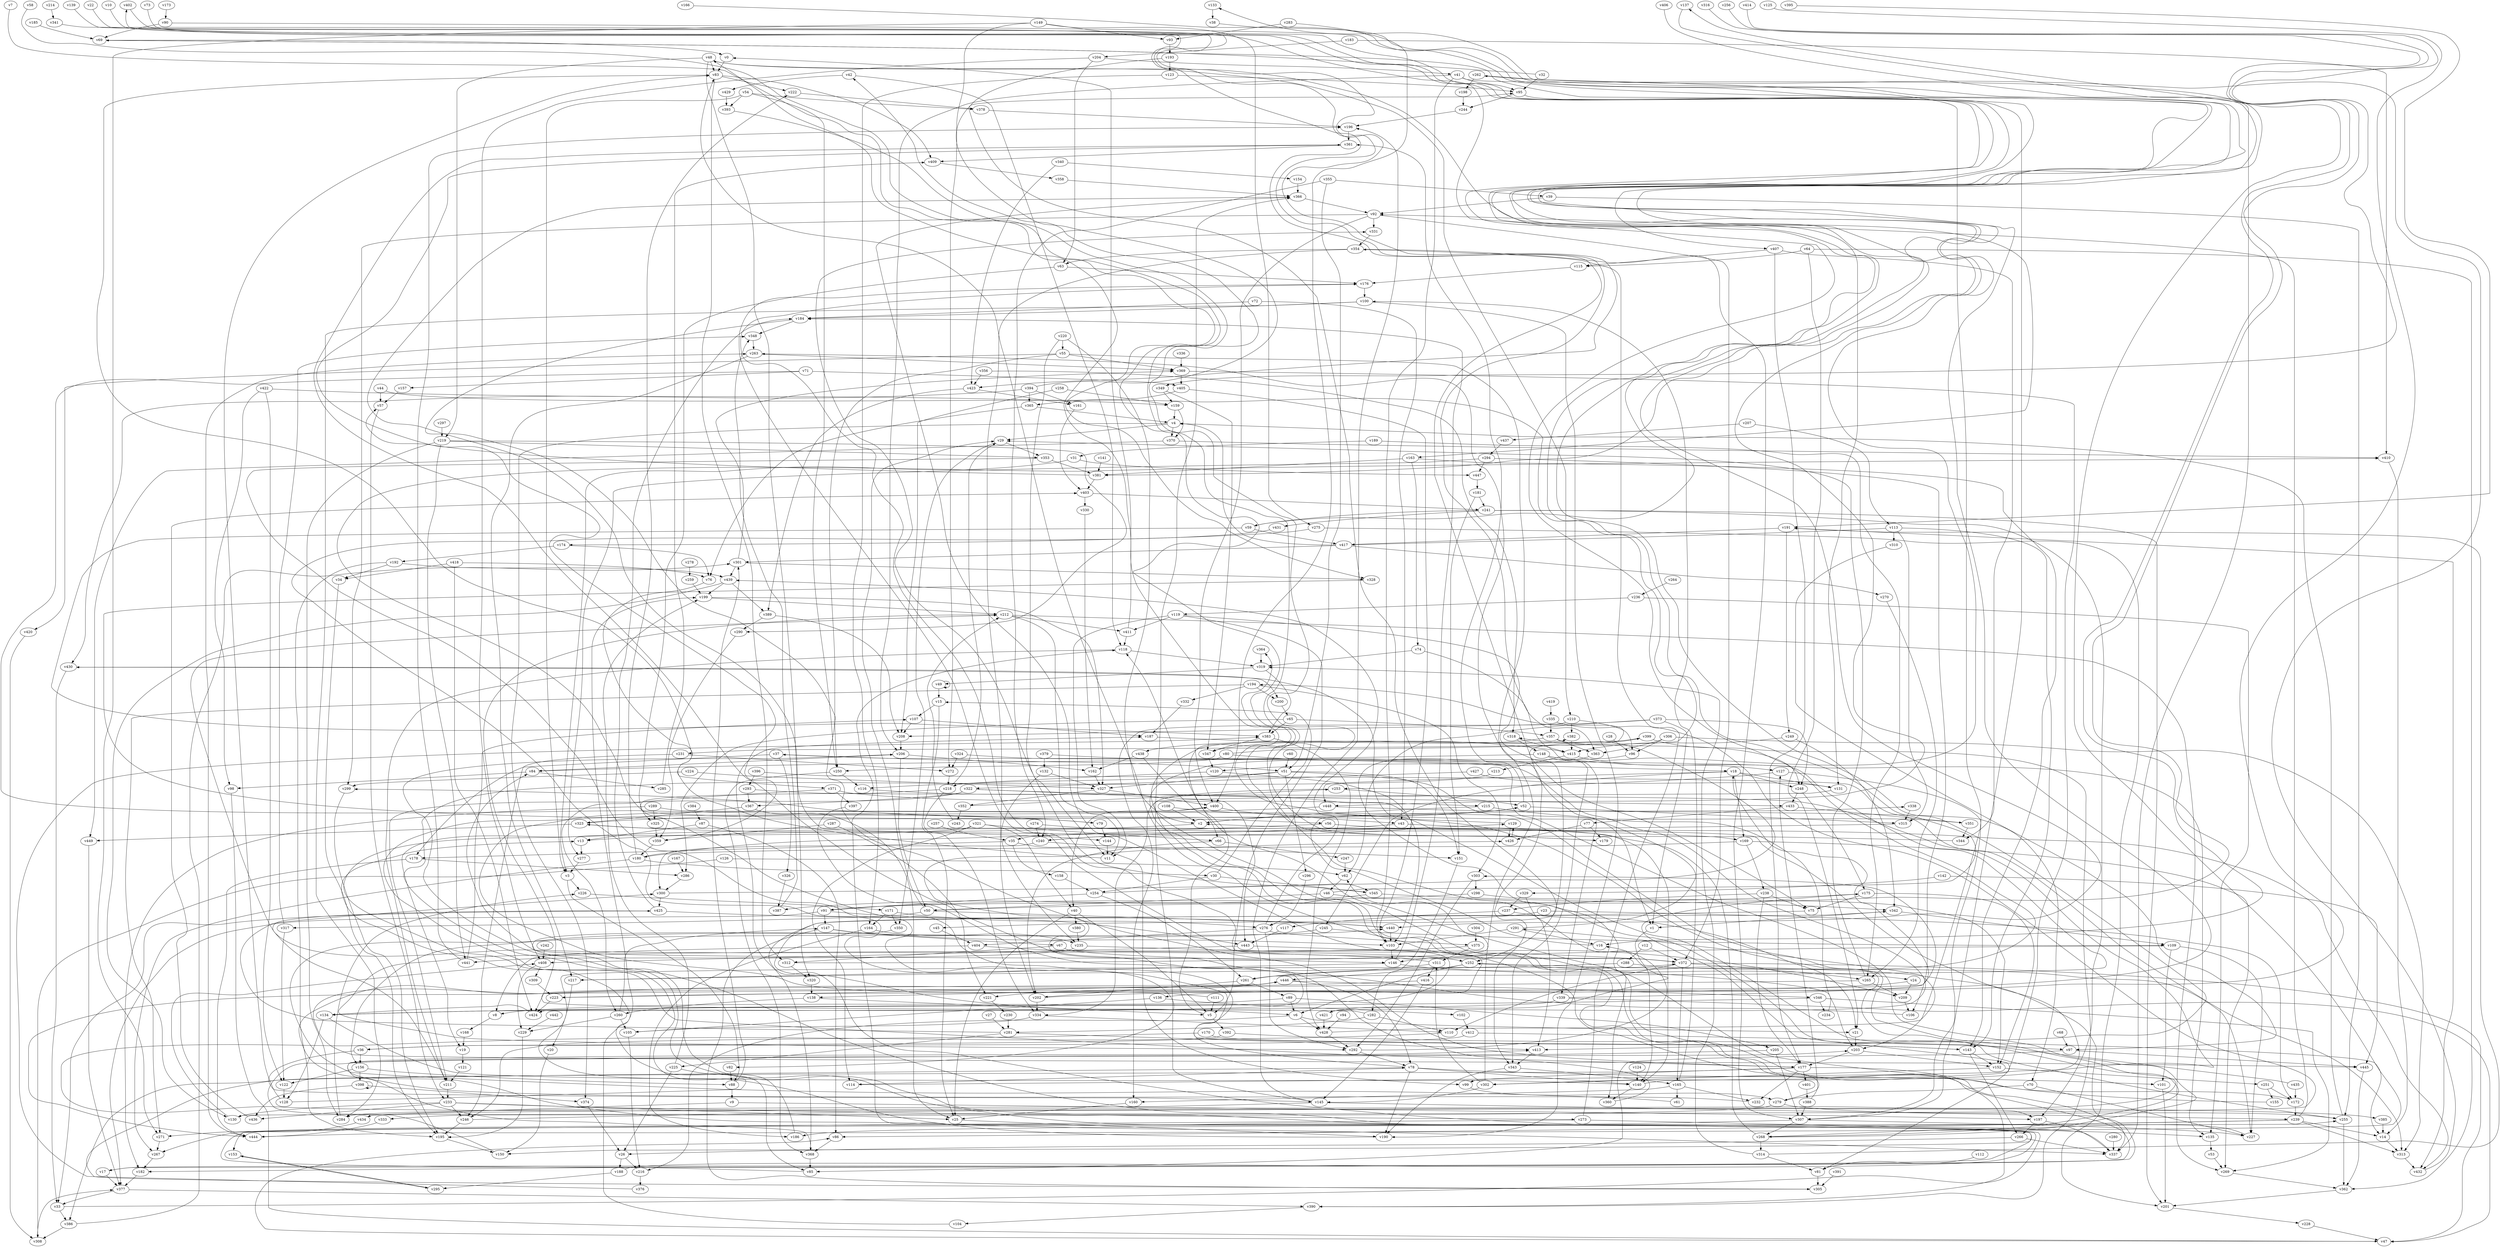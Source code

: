 // Benchmark game 672 - 450 vertices
// time_bound: 66
// targets: v172
digraph G {
    v0 [name="v0", player=1];
    v1 [name="v1", player=0];
    v2 [name="v2", player=0];
    v3 [name="v3", player=0];
    v4 [name="v4", player=1];
    v5 [name="v5", player=0];
    v6 [name="v6", player=0];
    v7 [name="v7", player=0];
    v8 [name="v8", player=1];
    v9 [name="v9", player=1];
    v10 [name="v10", player=0];
    v11 [name="v11", player=0];
    v12 [name="v12", player=0];
    v13 [name="v13", player=0];
    v14 [name="v14", player=0];
    v15 [name="v15", player=0];
    v16 [name="v16", player=1];
    v17 [name="v17", player=0];
    v18 [name="v18", player=0];
    v19 [name="v19", player=1];
    v20 [name="v20", player=1];
    v21 [name="v21", player=0];
    v22 [name="v22", player=1];
    v23 [name="v23", player=0];
    v24 [name="v24", player=0];
    v25 [name="v25", player=0];
    v26 [name="v26", player=1];
    v27 [name="v27", player=1];
    v28 [name="v28", player=0];
    v29 [name="v29", player=1];
    v30 [name="v30", player=0];
    v31 [name="v31", player=0];
    v32 [name="v32", player=0];
    v33 [name="v33", player=0];
    v34 [name="v34", player=0];
    v35 [name="v35", player=0];
    v36 [name="v36", player=1];
    v37 [name="v37", player=1];
    v38 [name="v38", player=1];
    v39 [name="v39", player=0];
    v40 [name="v40", player=0];
    v41 [name="v41", player=1];
    v42 [name="v42", player=0];
    v43 [name="v43", player=0];
    v44 [name="v44", player=0];
    v45 [name="v45", player=1];
    v46 [name="v46", player=0];
    v47 [name="v47", player=1];
    v48 [name="v48", player=1];
    v49 [name="v49", player=1];
    v50 [name="v50", player=0];
    v51 [name="v51", player=1];
    v52 [name="v52", player=0];
    v53 [name="v53", player=1];
    v54 [name="v54", player=1];
    v55 [name="v55", player=0];
    v56 [name="v56", player=1];
    v57 [name="v57", player=1];
    v58 [name="v58", player=0];
    v59 [name="v59", player=1];
    v60 [name="v60", player=1];
    v61 [name="v61", player=1];
    v62 [name="v62", player=0];
    v63 [name="v63", player=0];
    v64 [name="v64", player=1];
    v65 [name="v65", player=1];
    v66 [name="v66", player=0];
    v67 [name="v67", player=0];
    v68 [name="v68", player=0];
    v69 [name="v69", player=1];
    v70 [name="v70", player=1];
    v71 [name="v71", player=0];
    v72 [name="v72", player=0];
    v73 [name="v73", player=0];
    v74 [name="v74", player=0];
    v75 [name="v75", player=1];
    v76 [name="v76", player=1];
    v77 [name="v77", player=1];
    v78 [name="v78", player=1];
    v79 [name="v79", player=1];
    v80 [name="v80", player=0];
    v81 [name="v81", player=0];
    v82 [name="v82", player=1];
    v83 [name="v83", player=0];
    v84 [name="v84", player=1];
    v85 [name="v85", player=1];
    v86 [name="v86", player=0];
    v87 [name="v87", player=1];
    v88 [name="v88", player=0];
    v89 [name="v89", player=1];
    v90 [name="v90", player=0];
    v91 [name="v91", player=1];
    v92 [name="v92", player=0];
    v93 [name="v93", player=1];
    v94 [name="v94", player=0];
    v95 [name="v95", player=1];
    v96 [name="v96", player=1];
    v97 [name="v97", player=0];
    v98 [name="v98", player=1];
    v99 [name="v99", player=1];
    v100 [name="v100", player=0];
    v101 [name="v101", player=0];
    v102 [name="v102", player=0];
    v103 [name="v103", player=0];
    v104 [name="v104", player=0];
    v105 [name="v105", player=0];
    v106 [name="v106", player=0];
    v107 [name="v107", player=1];
    v108 [name="v108", player=1];
    v109 [name="v109", player=1];
    v110 [name="v110", player=1];
    v111 [name="v111", player=0];
    v112 [name="v112", player=1];
    v113 [name="v113", player=0];
    v114 [name="v114", player=1];
    v115 [name="v115", player=0];
    v116 [name="v116", player=1];
    v117 [name="v117", player=1];
    v118 [name="v118", player=0];
    v119 [name="v119", player=1];
    v120 [name="v120", player=0];
    v121 [name="v121", player=1];
    v122 [name="v122", player=0];
    v123 [name="v123", player=0];
    v124 [name="v124", player=0];
    v125 [name="v125", player=1];
    v126 [name="v126", player=1];
    v127 [name="v127", player=1];
    v128 [name="v128", player=0];
    v129 [name="v129", player=1];
    v130 [name="v130", player=0];
    v131 [name="v131", player=1];
    v132 [name="v132", player=1];
    v133 [name="v133", player=1];
    v134 [name="v134", player=0];
    v135 [name="v135", player=1];
    v136 [name="v136", player=1];
    v137 [name="v137", player=1];
    v138 [name="v138", player=1];
    v139 [name="v139", player=0];
    v140 [name="v140", player=1];
    v141 [name="v141", player=1];
    v142 [name="v142", player=1];
    v143 [name="v143", player=1];
    v144 [name="v144", player=0];
    v145 [name="v145", player=1];
    v146 [name="v146", player=1];
    v147 [name="v147", player=1];
    v148 [name="v148", player=1];
    v149 [name="v149", player=1];
    v150 [name="v150", player=0];
    v151 [name="v151", player=1];
    v152 [name="v152", player=0];
    v153 [name="v153", player=0];
    v154 [name="v154", player=1];
    v155 [name="v155", player=1];
    v156 [name="v156", player=0];
    v157 [name="v157", player=0];
    v158 [name="v158", player=1];
    v159 [name="v159", player=1];
    v160 [name="v160", player=0];
    v161 [name="v161", player=1];
    v162 [name="v162", player=0];
    v163 [name="v163", player=1];
    v164 [name="v164", player=1];
    v165 [name="v165", player=1];
    v166 [name="v166", player=1];
    v167 [name="v167", player=0];
    v168 [name="v168", player=1];
    v169 [name="v169", player=0];
    v170 [name="v170", player=1];
    v171 [name="v171", player=1];
    v172 [name="v172", player=0, target=1];
    v173 [name="v173", player=1];
    v174 [name="v174", player=1];
    v175 [name="v175", player=1];
    v176 [name="v176", player=1];
    v177 [name="v177", player=1];
    v178 [name="v178", player=1];
    v179 [name="v179", player=1];
    v180 [name="v180", player=0];
    v181 [name="v181", player=0];
    v182 [name="v182", player=0];
    v183 [name="v183", player=1];
    v184 [name="v184", player=0];
    v185 [name="v185", player=0];
    v186 [name="v186", player=0];
    v187 [name="v187", player=1];
    v188 [name="v188", player=1];
    v189 [name="v189", player=0];
    v190 [name="v190", player=1];
    v191 [name="v191", player=0];
    v192 [name="v192", player=0];
    v193 [name="v193", player=0];
    v194 [name="v194", player=0];
    v195 [name="v195", player=0];
    v196 [name="v196", player=1];
    v197 [name="v197", player=0];
    v198 [name="v198", player=1];
    v199 [name="v199", player=0];
    v200 [name="v200", player=0];
    v201 [name="v201", player=0];
    v202 [name="v202", player=1];
    v203 [name="v203", player=0];
    v204 [name="v204", player=0];
    v205 [name="v205", player=0];
    v206 [name="v206", player=1];
    v207 [name="v207", player=1];
    v208 [name="v208", player=1];
    v209 [name="v209", player=0];
    v210 [name="v210", player=1];
    v211 [name="v211", player=0];
    v212 [name="v212", player=1];
    v213 [name="v213", player=1];
    v214 [name="v214", player=1];
    v215 [name="v215", player=1];
    v216 [name="v216", player=0];
    v217 [name="v217", player=0];
    v218 [name="v218", player=1];
    v219 [name="v219", player=1];
    v220 [name="v220", player=0];
    v221 [name="v221", player=1];
    v222 [name="v222", player=0];
    v223 [name="v223", player=0];
    v224 [name="v224", player=0];
    v225 [name="v225", player=0];
    v226 [name="v226", player=1];
    v227 [name="v227", player=1];
    v228 [name="v228", player=0];
    v229 [name="v229", player=0];
    v230 [name="v230", player=0];
    v231 [name="v231", player=1];
    v232 [name="v232", player=0];
    v233 [name="v233", player=1];
    v234 [name="v234", player=1];
    v235 [name="v235", player=1];
    v236 [name="v236", player=1];
    v237 [name="v237", player=1];
    v238 [name="v238", player=1];
    v239 [name="v239", player=1];
    v240 [name="v240", player=0];
    v241 [name="v241", player=0];
    v242 [name="v242", player=1];
    v243 [name="v243", player=1];
    v244 [name="v244", player=1];
    v245 [name="v245", player=0];
    v246 [name="v246", player=0];
    v247 [name="v247", player=1];
    v248 [name="v248", player=0];
    v249 [name="v249", player=0];
    v250 [name="v250", player=0];
    v251 [name="v251", player=0];
    v252 [name="v252", player=0];
    v253 [name="v253", player=1];
    v254 [name="v254", player=1];
    v255 [name="v255", player=1];
    v256 [name="v256", player=0];
    v257 [name="v257", player=0];
    v258 [name="v258", player=0];
    v259 [name="v259", player=0];
    v260 [name="v260", player=1];
    v261 [name="v261", player=1];
    v262 [name="v262", player=1];
    v263 [name="v263", player=1];
    v264 [name="v264", player=0];
    v265 [name="v265", player=1];
    v266 [name="v266", player=0];
    v267 [name="v267", player=0];
    v268 [name="v268", player=0];
    v269 [name="v269", player=0];
    v270 [name="v270", player=1];
    v271 [name="v271", player=1];
    v272 [name="v272", player=1];
    v273 [name="v273", player=1];
    v274 [name="v274", player=1];
    v275 [name="v275", player=1];
    v276 [name="v276", player=0];
    v277 [name="v277", player=1];
    v278 [name="v278", player=0];
    v279 [name="v279", player=1];
    v280 [name="v280", player=0];
    v281 [name="v281", player=0];
    v282 [name="v282", player=0];
    v283 [name="v283", player=0];
    v284 [name="v284", player=1];
    v285 [name="v285", player=1];
    v286 [name="v286", player=0];
    v287 [name="v287", player=1];
    v288 [name="v288", player=0];
    v289 [name="v289", player=0];
    v290 [name="v290", player=1];
    v291 [name="v291", player=0];
    v292 [name="v292", player=1];
    v293 [name="v293", player=0];
    v294 [name="v294", player=1];
    v295 [name="v295", player=1];
    v296 [name="v296", player=1];
    v297 [name="v297", player=1];
    v298 [name="v298", player=0];
    v299 [name="v299", player=0];
    v300 [name="v300", player=1];
    v301 [name="v301", player=1];
    v302 [name="v302", player=0];
    v303 [name="v303", player=1];
    v304 [name="v304", player=0];
    v305 [name="v305", player=1];
    v306 [name="v306", player=0];
    v307 [name="v307", player=1];
    v308 [name="v308", player=0];
    v309 [name="v309", player=0];
    v310 [name="v310", player=0];
    v311 [name="v311", player=0];
    v312 [name="v312", player=0];
    v313 [name="v313", player=1];
    v314 [name="v314", player=1];
    v315 [name="v315", player=1];
    v316 [name="v316", player=0];
    v317 [name="v317", player=1];
    v318 [name="v318", player=0];
    v319 [name="v319", player=1];
    v320 [name="v320", player=0];
    v321 [name="v321", player=0];
    v322 [name="v322", player=0];
    v323 [name="v323", player=1];
    v324 [name="v324", player=0];
    v325 [name="v325", player=1];
    v326 [name="v326", player=1];
    v327 [name="v327", player=1];
    v328 [name="v328", player=1];
    v329 [name="v329", player=1];
    v330 [name="v330", player=0];
    v331 [name="v331", player=1];
    v332 [name="v332", player=1];
    v333 [name="v333", player=0];
    v334 [name="v334", player=1];
    v335 [name="v335", player=0];
    v336 [name="v336", player=1];
    v337 [name="v337", player=1];
    v338 [name="v338", player=0];
    v339 [name="v339", player=1];
    v340 [name="v340", player=0];
    v341 [name="v341", player=0];
    v342 [name="v342", player=0];
    v343 [name="v343", player=0];
    v344 [name="v344", player=0];
    v345 [name="v345", player=0];
    v346 [name="v346", player=1];
    v347 [name="v347", player=0];
    v348 [name="v348", player=0];
    v349 [name="v349", player=0];
    v350 [name="v350", player=1];
    v351 [name="v351", player=1];
    v352 [name="v352", player=0];
    v353 [name="v353", player=1];
    v354 [name="v354", player=1];
    v355 [name="v355", player=0];
    v356 [name="v356", player=0];
    v357 [name="v357", player=0];
    v358 [name="v358", player=0];
    v359 [name="v359", player=0];
    v360 [name="v360", player=1];
    v361 [name="v361", player=0];
    v362 [name="v362", player=0];
    v363 [name="v363", player=0];
    v364 [name="v364", player=0];
    v365 [name="v365", player=0];
    v366 [name="v366", player=0];
    v367 [name="v367", player=0];
    v368 [name="v368", player=0];
    v369 [name="v369", player=0];
    v370 [name="v370", player=1];
    v371 [name="v371", player=1];
    v372 [name="v372", player=0];
    v373 [name="v373", player=1];
    v374 [name="v374", player=1];
    v375 [name="v375", player=1];
    v376 [name="v376", player=1];
    v377 [name="v377", player=1];
    v378 [name="v378", player=1];
    v379 [name="v379", player=0];
    v380 [name="v380", player=1];
    v381 [name="v381", player=0];
    v382 [name="v382", player=0];
    v383 [name="v383", player=1];
    v384 [name="v384", player=0];
    v385 [name="v385", player=1];
    v386 [name="v386", player=1];
    v387 [name="v387", player=0];
    v388 [name="v388", player=1];
    v389 [name="v389", player=1];
    v390 [name="v390", player=0];
    v391 [name="v391", player=0];
    v392 [name="v392", player=0];
    v393 [name="v393", player=0];
    v394 [name="v394", player=1];
    v395 [name="v395", player=1];
    v396 [name="v396", player=1];
    v397 [name="v397", player=0];
    v398 [name="v398", player=0];
    v399 [name="v399", player=1];
    v400 [name="v400", player=1];
    v401 [name="v401", player=0];
    v402 [name="v402", player=0];
    v403 [name="v403", player=1];
    v404 [name="v404", player=1];
    v405 [name="v405", player=1];
    v406 [name="v406", player=1];
    v407 [name="v407", player=1];
    v408 [name="v408", player=0];
    v409 [name="v409", player=0];
    v410 [name="v410", player=1];
    v411 [name="v411", player=0];
    v412 [name="v412", player=1];
    v413 [name="v413", player=0];
    v414 [name="v414", player=1];
    v415 [name="v415", player=1];
    v416 [name="v416", player=0];
    v417 [name="v417", player=0];
    v418 [name="v418", player=0];
    v419 [name="v419", player=1];
    v420 [name="v420", player=1];
    v421 [name="v421", player=0];
    v422 [name="v422", player=1];
    v423 [name="v423", player=0];
    v424 [name="v424", player=1];
    v425 [name="v425", player=1];
    v426 [name="v426", player=1];
    v427 [name="v427", player=0];
    v428 [name="v428", player=0];
    v429 [name="v429", player=0];
    v430 [name="v430", player=1];
    v431 [name="v431", player=1];
    v432 [name="v432", player=0];
    v433 [name="v433", player=1];
    v434 [name="v434", player=1];
    v435 [name="v435", player=1];
    v436 [name="v436", player=1];
    v437 [name="v437", player=0];
    v438 [name="v438", player=0];
    v439 [name="v439", player=0];
    v440 [name="v440", player=0];
    v441 [name="v441", player=0];
    v442 [name="v442", player=0];
    v443 [name="v443", player=1];
    v444 [name="v444", player=0];
    v445 [name="v445", player=1];
    v446 [name="v446", player=0];
    v447 [name="v447", player=0];
    v448 [name="v448", player=1];
    v449 [name="v449", player=1];

    v0 -> v83;
    v1 -> v140;
    v2 -> v13;
    v3 -> v226;
    v4 -> v29;
    v5 -> v118;
    v6 -> v21;
    v7 -> v328 [constraint="t < 5"];
    v8 -> v168;
    v9 -> v434;
    v10 -> v261 [constraint="t mod 4 == 3"];
    v11 -> v83 [constraint="t >= 3"];
    v12 -> v288;
    v13 -> v277;
    v14 -> v313;
    v15 -> v25;
    v16 -> v338 [constraint="t < 8"];
    v17 -> v372 [constraint="t >= 5"];
    v18 -> v448;
    v19 -> v121;
    v20 -> v150;
    v21 -> v203;
    v22 -> v423 [constraint="t >= 5"];
    v23 -> v172;
    v24 -> v444 [constraint="t < 12"];
    v25 -> v190;
    v26 -> v188;
    v27 -> v281;
    v28 -> v96;
    v29 -> v350;
    v30 -> v345;
    v31 -> v447;
    v32 -> v69 [constraint="t < 8"];
    v33 -> v84 [constraint="t >= 4"];
    v34 -> v195;
    v35 -> v178;
    v36 -> v145 [constraint="t mod 3 == 2"];
    v37 -> v51;
    v38 -> v120 [constraint="t < 14"];
    v39 -> v92;
    v40 -> v5;
    v41 -> v337;
    v42 -> v118;
    v43 -> v240;
    v44 -> v231 [constraint="t >= 4"];
    v45 -> v404;
    v46 -> v402 [constraint="t < 5"];
    v47 -> v86 [constraint="t >= 2"];
    v48 -> v210;
    v49 -> v15;
    v50 -> v440;
    v51 -> v434 [constraint="t < 14"];
    v52 -> v315;
    v53 -> v269;
    v54 -> v3;
    v55 -> v369;
    v56 -> v35;
    v57 -> v233;
    v58 -> v179 [constraint="t < 15"];
    v59 -> v383 [constraint="t >= 3"];
    v60 -> v51;
    v61 -> v440 [constraint="t >= 2"];
    v62 -> v46;
    v63 -> v325;
    v64 -> v362;
    v65 -> v357;
    v66 -> v202;
    v67 -> v312;
    v68 -> v97;
    v69 -> v440 [constraint="t >= 5"];
    v70 -> v279;
    v71 -> v79 [constraint="t < 5"];
    v72 -> v184;
    v73 -> v59 [constraint="t >= 2"];
    v74 -> v319;
    v75 -> v6 [constraint="t >= 2"];
    v76 -> v371 [constraint="t >= 2"];
    v77 -> v426;
    v78 -> v410 [constraint="t >= 5"];
    v79 -> v144;
    v80 -> v194 [constraint="t < 8"];
    v81 -> v305;
    v82 -> v88;
    v83 -> v222;
    v84 -> v285;
    v85 -> v255 [constraint="t mod 2 == 0"];
    v86 -> v368;
    v87 -> v86;
    v88 -> v301;
    v89 -> v205;
    v90 -> v381 [constraint="t < 15"];
    v91 -> v147;
    v92 -> v299;
    v93 -> v193;
    v94 -> v428;
    v95 -> v307;
    v96 -> v182 [constraint="t mod 3 == 2"];
    v97 -> v445;
    v98 -> v47;
    v99 -> v279;
    v100 -> v184;
    v101 -> v201;
    v102 -> v412;
    v103 -> v146;
    v104 -> v199;
    v105 -> v216;
    v106 -> v426 [constraint="t mod 2 == 0"];
    v107 -> v187;
    v108 -> v268 [constraint="t >= 1"];
    v109 -> v146;
    v110 -> v385 [constraint="t mod 3 == 0"];
    v111 -> v400 [constraint="t < 15"];
    v112 -> v81;
    v113 -> v143;
    v114 -> v323 [constraint="t < 15"];
    v115 -> v176;
    v116 -> v240 [constraint="t >= 1"];
    v117 -> v443;
    v118 -> v319;
    v119 -> v411;
    v120 -> v103;
    v121 -> v211;
    v122 -> v128;
    v123 -> v164;
    v124 -> v140;
    v125 -> v136 [constraint="t mod 5 == 1"];
    v126 -> v62;
    v127 -> v253;
    v128 -> v52 [constraint="t mod 4 == 3"];
    v129 -> v299 [constraint="t mod 2 == 1"];
    v130 -> v408 [constraint="t < 11"];
    v131 -> v17 [constraint="t < 15"];
    v132 -> v327;
    v133 -> v38;
    v134 -> v140 [constraint="t mod 4 == 1"];
    v135 -> v53;
    v136 -> v102;
    v137 -> v163 [constraint="t mod 3 == 2"];
    v138 -> v5;
    v139 -> v363 [constraint="t >= 1"];
    v140 -> v175 [constraint="t mod 3 == 0"];
    v141 -> v381;
    v142 -> v329;
    v143 -> v266;
    v144 -> v11;
    v145 -> v196;
    v146 -> v217;
    v147 -> v67;
    v148 -> v84;
    v149 -> v272;
    v150 -> v203 [constraint="t >= 4"];
    v151 -> v282;
    v152 -> v302;
    v153 -> v295;
    v154 -> v366;
    v155 -> v48 [constraint="t < 9"];
    v156 -> v398;
    v157 -> v57;
    v158 -> v254;
    v159 -> v4;
    v160 -> v25;
    v161 -> v403;
    v162 -> v327;
    v163 -> v143;
    v164 -> v235;
    v165 -> v232;
    v166 -> v448 [constraint="t mod 3 == 2"];
    v167 -> v286;
    v168 -> v19;
    v169 -> v238;
    v170 -> v246;
    v171 -> v350;
    v172 -> v382 [constraint="t mod 5 == 2"];
    v173 -> v90;
    v174 -> v192;
    v175 -> v75;
    v176 -> v134 [constraint="t mod 5 == 3"];
    v177 -> v401;
    v178 -> v286;
    v179 -> v42 [constraint="t >= 4"];
    v180 -> v129 [constraint="t >= 5"];
    v181 -> v151;
    v182 -> v377;
    v183 -> v204;
    v184 -> v177 [constraint="t >= 4"];
    v185 -> v69;
    v186 -> v13 [constraint="t mod 5 == 1"];
    v187 -> v415;
    v188 -> v206 [constraint="t < 15"];
    v189 -> v31;
    v190 -> v118;
    v191 -> v417;
    v192 -> v34;
    v193 -> v276 [constraint="t mod 4 == 3"];
    v194 -> v332;
    v195 -> v150;
    v196 -> v361;
    v197 -> v266;
    v198 -> v244;
    v199 -> v327;
    v200 -> v65;
    v201 -> v228;
    v202 -> v133 [constraint="t >= 2"];
    v203 -> v152;
    v204 -> v408;
    v205 -> v368 [constraint="t < 13"];
    v206 -> v162;
    v207 -> v113;
    v208 -> v206;
    v209 -> v106;
    v210 -> v96;
    v211 -> v212 [constraint="t >= 2"];
    v212 -> v11;
    v213 -> v150 [constraint="t >= 2"];
    v214 -> v341;
    v215 -> v203;
    v216 -> v376;
    v217 -> v20;
    v218 -> v79 [constraint="t >= 3"];
    v219 -> v290 [constraint="t >= 3"];
    v220 -> v2;
    v221 -> v230;
    v222 -> v378;
    v223 -> v303 [constraint="t >= 3"];
    v224 -> v327;
    v225 -> v199;
    v226 -> v171;
    v227 -> v268 [constraint="t mod 2 == 1"];
    v228 -> v47;
    v229 -> v195;
    v230 -> v281;
    v231 -> v272;
    v232 -> v413 [constraint="t < 14"];
    v233 -> v273;
    v234 -> v252;
    v235 -> v441;
    v236 -> v119;
    v237 -> v21;
    v238 -> v237;
    v239 -> v186;
    v240 -> v300;
    v241 -> v431;
    v242 -> v408;
    v243 -> v212;
    v244 -> v196;
    v245 -> v109;
    v246 -> v197 [constraint="t < 6"];
    v247 -> v62;
    v248 -> v175;
    v249 -> v415;
    v250 -> v116;
    v251 -> v172;
    v252 -> v337;
    v253 -> v334;
    v254 -> v345 [constraint="t < 15"];
    v255 -> v4;
    v256 -> v91 [constraint="t < 14"];
    v257 -> v35;
    v258 -> v159;
    v259 -> v199;
    v260 -> v147;
    v261 -> v202;
    v262 -> v203;
    v263 -> v369;
    v264 -> v236;
    v265 -> v445 [constraint="t >= 2"];
    v266 -> v337;
    v267 -> v182;
    v268 -> v37 [constraint="t >= 3"];
    v269 -> v362;
    v270 -> v265;
    v271 -> v267;
    v272 -> v218;
    v273 -> v135;
    v274 -> v432 [constraint="t >= 1"];
    v275 -> v174;
    v276 -> v375;
    v277 -> v3;
    v278 -> v259;
    v279 -> v83 [constraint="t >= 5"];
    v280 -> v337;
    v281 -> v300 [constraint="t mod 2 == 1"];
    v282 -> v446 [constraint="t >= 2"];
    v283 -> v400;
    v284 -> v226;
    v285 -> v409;
    v286 -> v300;
    v287 -> v221;
    v288 -> v227;
    v289 -> v1;
    v290 -> v359;
    v291 -> v399 [constraint="t >= 1"];
    v292 -> v16 [constraint="t < 6"];
    v293 -> v302 [constraint="t mod 3 == 2"];
    v294 -> v277;
    v295 -> v153 [constraint="t >= 2"];
    v296 -> v276;
    v297 -> v219;
    v298 -> v91;
    v299 -> v195;
    v300 -> v318 [constraint="t mod 4 == 2"];
    v301 -> v369;
    v302 -> v263;
    v303 -> v292;
    v304 -> v375;
    v305 -> v78 [constraint="t >= 1"];
    v306 -> v96;
    v307 -> v267;
    v308 -> v377 [constraint="t >= 5"];
    v309 -> v223;
    v310 -> v97 [constraint="t mod 5 == 1"];
    v311 -> v425 [constraint="t mod 4 == 3"];
    v312 -> v62 [constraint="t < 11"];
    v313 -> v432;
    v314 -> v191 [constraint="t mod 3 == 2"];
    v315 -> v177 [constraint="t >= 2"];
    v316 -> v16 [constraint="t >= 3"];
    v317 -> v348;
    v318 -> v415;
    v319 -> v49;
    v320 -> v138;
    v321 -> v66;
    v322 -> v443;
    v323 -> v144;
    v324 -> v261 [constraint="t >= 2"];
    v325 -> v359;
    v326 -> v387;
    v327 -> v400;
    v328 -> v56 [constraint="t >= 5"];
    v329 -> v237;
    v330 -> v162;
    v331 -> v354;
    v332 -> v187;
    v333 -> v444;
    v334 -> v105;
    v335 -> v130 [constraint="t < 11"];
    v336 -> v369;
    v337 -> v342 [constraint="t >= 2"];
    v338 -> v315;
    v339 -> v18 [constraint="t < 13"];
    v340 -> v423;
    v341 -> v75 [constraint="t mod 5 == 1"];
    v342 -> v109;
    v343 -> v165;
    v344 -> v366 [constraint="t mod 4 == 2"];
    v345 -> v331 [constraint="t < 7"];
    v346 -> v269;
    v347 -> v120;
    v348 -> v263;
    v349 -> v159;
    v350 -> v372 [constraint="t < 5"];
    v351 -> v364 [constraint="t < 7"];
    v352 -> v253 [constraint="t >= 2"];
    v353 -> v143 [constraint="t < 10"];
    v354 -> v63;
    v355 -> v39;
    v356 -> v318 [constraint="t >= 5"];
    v357 -> v363;
    v358 -> v366;
    v359 -> v180;
    v360 -> v361 [constraint="t < 14"];
    v361 -> v359 [constraint="t < 11"];
    v362 -> v201;
    v363 -> v255 [constraint="t < 14"];
    v364 -> v319;
    v365 -> v76;
    v366 -> v138 [constraint="t < 6"];
    v367 -> v25;
    v368 -> v187;
    v369 -> v81;
    v370 -> v410;
    v371 -> v260;
    v372 -> v176 [constraint="t < 8"];
    v373 -> v248;
    v374 -> v26;
    v375 -> v292 [constraint="t mod 2 == 1"];
    v376 -> v383 [constraint="t >= 2"];
    v377 -> v390;
    v378 -> v196;
    v379 -> v421 [constraint="t mod 3 == 1"];
    v380 -> v235;
    v381 -> v57 [constraint="t >= 3"];
    v382 -> v415;
    v383 -> v428;
    v384 -> v87;
    v385 -> v14;
    v386 -> v308;
    v387 -> v348;
    v388 -> v127;
    v389 -> v208;
    v390 -> v104;
    v391 -> v305;
    v392 -> v36;
    v393 -> v421 [constraint="t mod 2 == 0"];
    v394 -> v95 [constraint="t >= 1"];
    v395 -> v191 [constraint="t < 7"];
    v396 -> v313 [constraint="t >= 5"];
    v397 -> v424 [constraint="t >= 4"];
    v398 -> v398 [constraint="t < 10"];
    v399 -> v390;
    v400 -> v40;
    v401 -> v388;
    v402 -> v413 [constraint="t mod 5 == 0"];
    v403 -> v330;
    v404 -> v8;
    v405 -> v103;
    v406 -> v407 [constraint="t mod 5 == 3"];
    v407 -> v115;
    v408 -> v309;
    v409 -> v358;
    v410 -> v14;
    v411 -> v118;
    v412 -> v14;
    v413 -> v343;
    v414 -> v349 [constraint="t < 11"];
    v415 -> v213;
    v416 -> v337 [constraint="t < 11"];
    v417 -> v270;
    v418 -> v34;
    v419 -> v335;
    v420 -> v308;
    v421 -> v428;
    v422 -> v159;
    v423 -> v389;
    v424 -> v134 [constraint="t mod 3 == 2"];
    v425 -> v184;
    v426 -> v129 [constraint="t < 9"];
    v427 -> v322;
    v428 -> v291 [constraint="t < 12"];
    v429 -> v393;
    v430 -> v200 [constraint="t < 9"];
    v431 -> v82 [constraint="t >= 5"];
    v432 -> v262 [constraint="t < 8"];
    v433 -> v351;
    v434 -> v271;
    v435 -> v430 [constraint="t < 7"];
    v436 -> v403;
    v437 -> v294;
    v438 -> v162;
    v439 -> v199;
    v440 -> v103;
    v441 -> v196;
    v442 -> v229;
    v443 -> v408;
    v444 -> v137 [constraint="t mod 3 == 0"];
    v445 -> v362;
    v446 -> v223;
    v447 -> v181;
    v448 -> v70;
    v449 -> v377;
    v302 -> v311;
    v334 -> v110;
    v176 -> v100;
    v31 -> v3;
    v388 -> v307;
    v386 -> v301;
    v100 -> v284;
    v171 -> v276;
    v398 -> v374;
    v40 -> v380;
    v197 -> v337;
    v202 -> v334;
    v372 -> v110;
    v78 -> v114;
    v113 -> v417;
    v231 -> v246;
    v317 -> v122;
    v340 -> v154;
    v43 -> v169;
    v433 -> v77;
    v165 -> v61;
    v441 -> v107;
    v163 -> v381;
    v239 -> v92;
    v241 -> v201;
    v324 -> v272;
    v245 -> v156;
    v193 -> v123;
    v59 -> v417;
    v248 -> v433;
    v18 -> v245;
    v129 -> v426;
    v220 -> v55;
    v291 -> v16;
    v119 -> v252;
    v323 -> v449;
    v298 -> v152;
    v178 -> v444;
    v343 -> v190;
    v120 -> v218;
    v4 -> v374;
    v55 -> v250;
    v312 -> v320;
    v306 -> v313;
    v145 -> v366;
    v289 -> v182;
    v89 -> v6;
    v373 -> v1;
    v375 -> v311;
    v399 -> v347;
    v163 -> v74;
    v6 -> v428;
    v335 -> v357;
    v233 -> v246;
    v128 -> v83;
    v159 -> v370;
    v322 -> v211;
    v408 -> v229;
    v136 -> v105;
    v42 -> v429;
    v354 -> v202;
    v342 -> v1;
    v211 -> v233;
    v32 -> v95;
    v51 -> v151;
    v41 -> v206;
    v165 -> v160;
    v321 -> v114;
    v56 -> v140;
    v180 -> v30;
    v113 -> v315;
    v180 -> v222;
    v30 -> v15;
    v203 -> v177;
    v91 -> v443;
    v83 -> v312;
    v72 -> v43;
    v435 -> v172;
    v4 -> v370;
    v220 -> v11;
    v428 -> v292;
    v97 -> v85;
    v258 -> v208;
    v206 -> v50;
    v191 -> v249;
    v180 -> v267;
    v109 -> v101;
    v371 -> v215;
    v90 -> v69;
    v70 -> v227;
    v427 -> v131;
    v52 -> v361;
    v18 -> v169;
    v368 -> v85;
    v148 -> v343;
    v64 -> v21;
    v218 -> v334;
    v322 -> v367;
    v346 -> v134;
    v345 -> v387;
    v205 -> v307;
    v219 -> v441;
    v260 -> v105;
    v145 -> v239;
    v65 -> v383;
    v92 -> v331;
    v219 -> v284;
    v262 -> v198;
    v273 -> v153;
    v353 -> v381;
    v123 -> v95;
    v446 -> v78;
    v357 -> v438;
    v415 -> v127;
    v274 -> v240;
    v172 -> v239;
    v26 -> v216;
    v95 -> v244;
    v51 -> v296;
    v88 -> v9;
    v84 -> v98;
    v54 -> v393;
    v307 -> v227;
    v41 -> v95;
    v422 -> v98;
    v241 -> v197;
    v233 -> v130;
    v44 -> v57;
    v301 -> v328;
    v252 -> v446;
    v253 -> v52;
    v49 -> v49;
    v291 -> v103;
    v169 -> v180;
    v80 -> v250;
    v311 -> v261;
    v17 -> v377;
    v444 -> v263;
    v3 -> v88;
    v92 -> v372;
    v379 -> v132;
    v422 -> v122;
    v396 -> v293;
    v146 -> v24;
    v156 -> v122;
    v314 -> v319;
    v184 -> v348;
    v417 -> v4;
    v111 -> v5;
    v100 -> v190;
    v35 -> v99;
    v149 -> v271;
    v177 -> v386;
    v69 -> v0;
    v175 -> v152;
    v367 -> v323;
    v430 -> v33;
    v407 -> v177;
    v439 -> v389;
    v329 -> v413;
    v439 -> v130;
    v372 -> v165;
    v146 -> v184;
    v80 -> v18;
    v77 -> v179;
    v87 -> v13;
    v149 -> v275;
    v212 -> v269;
    v174 -> v76;
    v246 -> v195;
    v238 -> v75;
    v268 -> v2;
    v261 -> v89;
    v5 -> v392;
    v39 -> v255;
    v381 -> v403;
    v48 -> v219;
    v265 -> v29;
    v236 -> v135;
    v33 -> v386;
    v446 -> v221;
    v64 -> v115;
    v50 -> v317;
    v351 -> v344;
    v294 -> v106;
    v210 -> v382;
    v319 -> v383;
    v235 -> v372;
    v237 -> v117;
    v18 -> v248;
    v318 -> v148;
    v282 -> v110;
    v119 -> v11;
    v241 -> v59;
    v365 -> v4;
    v370 -> v449;
    v355 -> v51;
    v251 -> v155;
    v263 -> v217;
    v51 -> v116;
    v126 -> v308;
    v373 -> v62;
    v41 -> v103;
    v9 -> v197;
    v289 -> v325;
    v279 -> v333;
    v373 -> v208;
    v412 -> v36;
    v170 -> v143;
    v394 -> v430;
    v266 -> v26;
    v51 -> v327;
    v283 -> v93;
    v377 -> v33;
    v83 -> v409;
    v281 -> v225;
    v29 -> v353;
    v443 -> v209;
    v92 -> v400;
    v50 -> v29;
    v91 -> v377;
    v417 -> v301;
    v311 -> v416;
    v302 -> v145;
    v240 -> v151;
    v403 -> v241;
    v404 -> v252;
    v260 -> v229;
    v55 -> v343;
    v418 -> v76;
    v113 -> v310;
    v372 -> v47;
    v138 -> v260;
    v292 -> v78;
    v223 -> v424;
    v204 -> v41;
    v212 -> v411;
    v192 -> v195;
    v194 -> v200;
    v15 -> v107;
    v438 -> v66;
    v109 -> v227;
    v142 -> v445;
    v392 -> v97;
    v156 -> v88;
    v346 -> v234;
    v46 -> v360;
    v219 -> v353;
    v352 -> v243;
    v416 -> v145;
    v140 -> v360;
    v339 -> v47;
    v177 -> v390;
    v273 -> v354;
    v239 -> v86;
    v339 -> v134;
    v238 -> v177;
    v147 -> v103;
    v239 -> v313;
    v354 -> v307;
    v301 -> v439;
    v164 -> v186;
    v143 -> v152;
    v407 -> v344;
    v411 -> v0;
    v71 -> v405;
    v345 -> v342;
    v252 -> v6;
    v225 -> v85;
    v18 -> v131;
    v357 -> v248;
    v78 -> v190;
    v307 -> v268;
    v127 -> v307;
    v67 -> v146;
    v52 -> v2;
    v321 -> v40;
    v349 -> v347;
    v199 -> v212;
    v233 -> v436;
    v405 -> v365;
    v63 -> v176;
    v446 -> v346;
    v78 -> v140;
    v255 -> v362;
    v148 -> v135;
    v366 -> v92;
    v314 -> v81;
    v149 -> v93;
    v356 -> v423;
    v78 -> v101;
    v254 -> v261;
    v389 -> v290;
    v206 -> v84;
    v322 -> v433;
    v48 -> v320;
    v192 -> v439;
    v207 -> v437;
    v288 -> v217;
    v287 -> v359;
    v224 -> v299;
    v36 -> v156;
    v30 -> v254;
    v107 -> v208;
    v306 -> v363;
    v327 -> v352;
    v268 -> v314;
    v425 -> v440;
    v23 -> v45;
    v281 -> v413;
    v371 -> v397;
    v108 -> v2;
    v37 -> v326;
    v383 -> v347;
    v89 -> v8;
    v250 -> v368;
    v46 -> v50;
    v423 -> v161;
    v233 -> v25;
    v239 -> v14;
    v282 -> v281;
    v372 -> v265;
    v225 -> v26;
    v48 -> v83;
    v6 -> v216;
    v215 -> v2;
    v204 -> v63;
    v171 -> v164;
    v65 -> v286;
    v398 -> v436;
    v210 -> v160;
    v183 -> v410;
    v418 -> v424;
    v74 -> v339;
    v191 -> v432;
    v181 -> v241;
    v189 -> v265;
    v400 -> v43;
    v134 -> v128;
    v177 -> v99;
    v119 -> v5;
    v218 -> v29;
    v48 -> v131;
    v165 -> v100;
    v35 -> v158;
    v276 -> v404;
    v40 -> v25;
    v448 -> v323;
    v300 -> v425;
    v188 -> v295;
    v394 -> v365;
    v54 -> v378;
    v212 -> v424;
    v55 -> v420;
    v249 -> v342;
    v147 -> v305;
    v37 -> v178;
    v169 -> v269;
    v118 -> v211;
    v24 -> v209;
    v321 -> v19;
    v145 -> v284;
    v361 -> v409;
    v394 -> v161;
    v294 -> v447;
    v152 -> v251;
    v279 -> v255;
    v276 -> v439;
    v275 -> v201;
    v355 -> v240;
    v71 -> v157;
    v425 -> v33;
    v276 -> v292;
    v194 -> v303;
    v265 -> v209;
    v369 -> v405;
    v66 -> v247;
    v194 -> v271;
    v54 -> v250;
    v132 -> v235;
    v254 -> v91;
    v175 -> v50;
    v12 -> v372;
    v177 -> v232;
    v293 -> v367;
    v303 -> v298;
}

